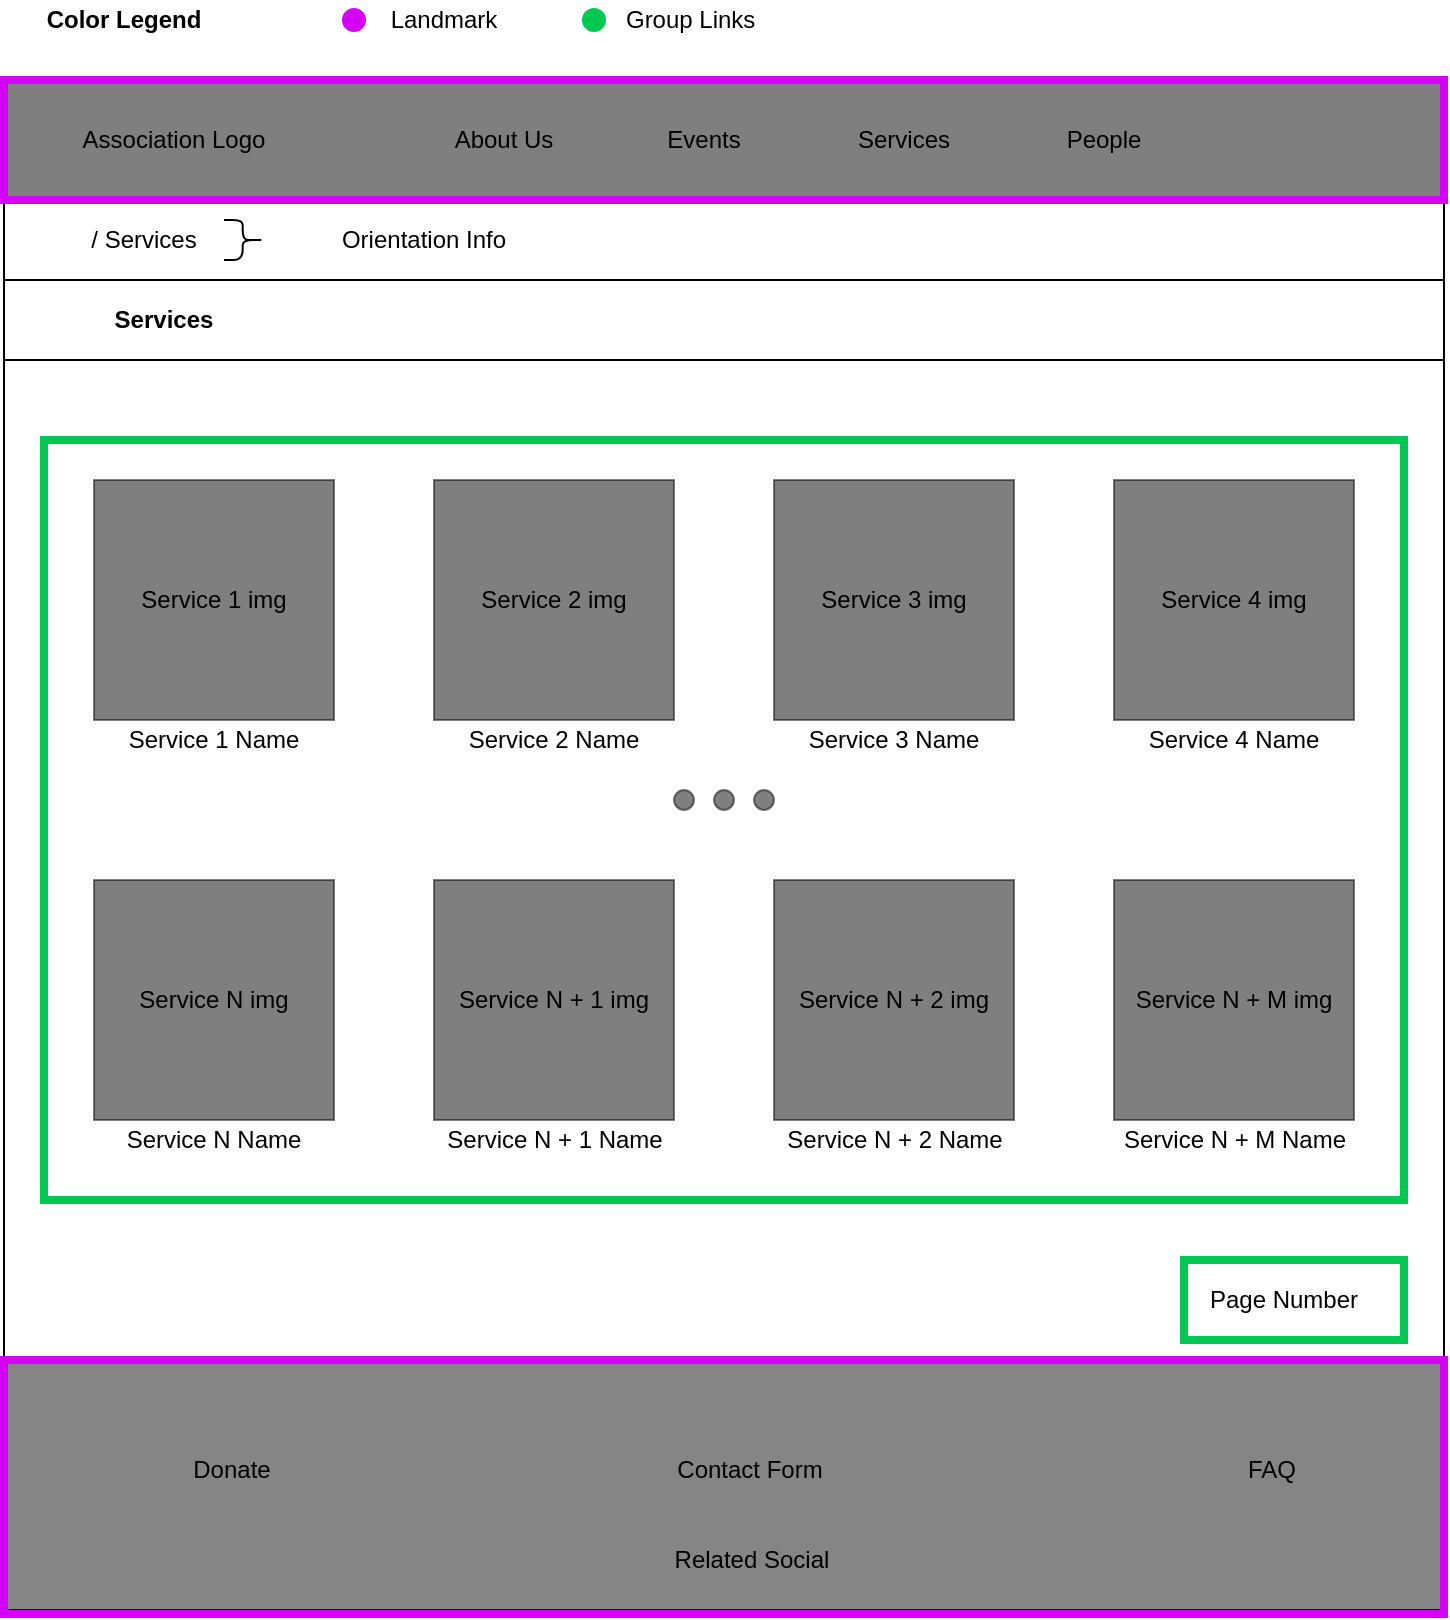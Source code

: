 <mxfile version="12.9.14" type="device"><diagram id="FJM6Vmq2a5Ttb_jY3mwE" name="Page-1"><mxGraphModel dx="920" dy="456" grid="1" gridSize="10" guides="1" tooltips="1" connect="1" arrows="1" fold="1" page="1" pageScale="1" pageWidth="827" pageHeight="1169" math="0" shadow="0"><root><mxCell id="0"/><mxCell id="1" parent="0"/><mxCell id="DDU2CZ-y-U2Bd8dDzV6b-77" value="&lt;span style=&quot;font-weight: normal&quot;&gt;&lt;font color=&quot;#000000&quot;&gt;&amp;nbsp; Group Links&lt;/font&gt;&lt;/span&gt;" style="text;html=1;strokeColor=none;fillColor=none;align=center;verticalAlign=middle;whiteSpace=wrap;rounded=0;fontColor=#00C853;fontStyle=1" parent="1" vertex="1"><mxGeometry x="320" width="120" height="20" as="geometry"/></mxCell><mxCell id="DDU2CZ-y-U2Bd8dDzV6b-71" value="" style="rounded=0;whiteSpace=wrap;html=1;fillColor=none;strokeColor=#00C853;strokeWidth=4;" parent="1" vertex="1"><mxGeometry x="60" y="220" width="680" height="380" as="geometry"/></mxCell><mxCell id="DDU2CZ-y-U2Bd8dDzV6b-1" value="" style="rounded=0;whiteSpace=wrap;html=1;fillColor=#000000;gradientColor=none;opacity=50;" parent="1" vertex="1"><mxGeometry x="40" y="40" width="720" height="60" as="geometry"/></mxCell><mxCell id="DDU2CZ-y-U2Bd8dDzV6b-2" value="Association Logo" style="text;html=1;strokeColor=none;fillColor=none;align=center;verticalAlign=middle;whiteSpace=wrap;rounded=0;" parent="1" vertex="1"><mxGeometry x="60" y="60" width="130" height="20" as="geometry"/></mxCell><mxCell id="DDU2CZ-y-U2Bd8dDzV6b-3" value="About Us" style="text;html=1;strokeColor=none;fillColor=none;align=center;verticalAlign=middle;whiteSpace=wrap;rounded=0;" parent="1" vertex="1"><mxGeometry x="240" y="60" width="100" height="20" as="geometry"/></mxCell><mxCell id="DDU2CZ-y-U2Bd8dDzV6b-4" value="Events" style="text;html=1;strokeColor=none;fillColor=none;align=center;verticalAlign=middle;whiteSpace=wrap;rounded=0;" parent="1" vertex="1"><mxGeometry x="340" y="60" width="100" height="20" as="geometry"/></mxCell><mxCell id="DDU2CZ-y-U2Bd8dDzV6b-5" value="Services" style="text;html=1;strokeColor=none;fillColor=none;align=center;verticalAlign=middle;whiteSpace=wrap;rounded=0;" parent="1" vertex="1"><mxGeometry x="440" y="60" width="100" height="20" as="geometry"/></mxCell><mxCell id="DDU2CZ-y-U2Bd8dDzV6b-6" value="People" style="text;html=1;strokeColor=none;fillColor=none;align=center;verticalAlign=middle;whiteSpace=wrap;rounded=0;" parent="1" vertex="1"><mxGeometry x="540" y="60" width="100" height="20" as="geometry"/></mxCell><mxCell id="DDU2CZ-y-U2Bd8dDzV6b-7" value="&lt;span style=&quot;font-weight: normal&quot;&gt;&lt;font color=&quot;#000000&quot;&gt;Landmark&lt;/font&gt;&lt;/span&gt;" style="text;html=1;strokeColor=none;fillColor=none;align=center;verticalAlign=middle;whiteSpace=wrap;rounded=0;fontColor=#00C853;fontStyle=1" parent="1" vertex="1"><mxGeometry x="200" width="120" height="20" as="geometry"/></mxCell><mxCell id="DDU2CZ-y-U2Bd8dDzV6b-9" value="" style="rounded=0;whiteSpace=wrap;html=1;fillColor=#858585;gradientColor=none;" parent="1" vertex="1"><mxGeometry x="40" y="680" width="720" height="125" as="geometry"/></mxCell><mxCell id="DDU2CZ-y-U2Bd8dDzV6b-10" value="Related Social" style="text;html=1;strokeColor=none;fillColor=none;align=center;verticalAlign=middle;whiteSpace=wrap;rounded=0;" parent="1" vertex="1"><mxGeometry x="349" y="770" width="130" height="20" as="geometry"/></mxCell><mxCell id="DDU2CZ-y-U2Bd8dDzV6b-11" value="Contact Form" style="text;html=1;strokeColor=none;fillColor=none;align=center;verticalAlign=middle;whiteSpace=wrap;rounded=0;" parent="1" vertex="1"><mxGeometry x="348" y="725" width="130" height="20" as="geometry"/></mxCell><mxCell id="DDU2CZ-y-U2Bd8dDzV6b-12" value="FAQ" style="text;html=1;strokeColor=none;fillColor=none;align=center;verticalAlign=middle;whiteSpace=wrap;rounded=0;" parent="1" vertex="1"><mxGeometry x="609" y="725" width="130" height="20" as="geometry"/></mxCell><mxCell id="DDU2CZ-y-U2Bd8dDzV6b-13" value="Donate" style="text;html=1;strokeColor=none;fillColor=none;align=center;verticalAlign=middle;whiteSpace=wrap;rounded=0;" parent="1" vertex="1"><mxGeometry x="89" y="725" width="130" height="20" as="geometry"/></mxCell><mxCell id="DDU2CZ-y-U2Bd8dDzV6b-14" value="" style="endArrow=none;html=1;entryX=0;entryY=1;entryDx=0;entryDy=0;exitX=0;exitY=0;exitDx=0;exitDy=0;" parent="1" source="DDU2CZ-y-U2Bd8dDzV6b-9" target="DDU2CZ-y-U2Bd8dDzV6b-1" edge="1"><mxGeometry width="50" height="50" relative="1" as="geometry"><mxPoint x="40" y="280" as="sourcePoint"/><mxPoint x="100" y="140" as="targetPoint"/></mxGeometry></mxCell><mxCell id="DDU2CZ-y-U2Bd8dDzV6b-15" value="" style="endArrow=none;html=1;entryX=0;entryY=1;entryDx=0;entryDy=0;exitX=1;exitY=0;exitDx=0;exitDy=0;" parent="1" source="DDU2CZ-y-U2Bd8dDzV6b-22" edge="1"><mxGeometry width="50" height="50" relative="1" as="geometry"><mxPoint x="760" y="520.0" as="sourcePoint"/><mxPoint x="760.0" y="100" as="targetPoint"/></mxGeometry></mxCell><mxCell id="DDU2CZ-y-U2Bd8dDzV6b-21" value="" style="rounded=0;whiteSpace=wrap;html=1;fillColor=none;strokeColor=#D500F9;strokeWidth=4;" parent="1" vertex="1"><mxGeometry x="40" y="40" width="720" height="60" as="geometry"/></mxCell><mxCell id="DDU2CZ-y-U2Bd8dDzV6b-22" value="" style="rounded=0;whiteSpace=wrap;html=1;fillColor=none;strokeColor=#D500F9;strokeWidth=4;" parent="1" vertex="1"><mxGeometry x="40" y="680" width="720" height="127" as="geometry"/></mxCell><mxCell id="DDU2CZ-y-U2Bd8dDzV6b-23" value="" style="endArrow=none;html=1;fontColor=#FF5131;" parent="1" edge="1"><mxGeometry width="50" height="50" relative="1" as="geometry"><mxPoint x="40" y="140" as="sourcePoint"/><mxPoint x="760" y="140" as="targetPoint"/></mxGeometry></mxCell><mxCell id="DDU2CZ-y-U2Bd8dDzV6b-25" value="/ Services" style="text;html=1;strokeColor=none;fillColor=none;align=center;verticalAlign=middle;whiteSpace=wrap;rounded=0;fontColor=#000000;opacity=50;" parent="1" vertex="1"><mxGeometry x="60" y="110" width="100" height="20" as="geometry"/></mxCell><mxCell id="DDU2CZ-y-U2Bd8dDzV6b-26" value="Services" style="text;html=1;strokeColor=none;fillColor=none;align=center;verticalAlign=middle;whiteSpace=wrap;rounded=0;fontColor=#000000;opacity=50;fontStyle=1" parent="1" vertex="1"><mxGeometry x="40" y="150" width="160" height="20" as="geometry"/></mxCell><mxCell id="DDU2CZ-y-U2Bd8dDzV6b-27" value="" style="shape=curlyBracket;whiteSpace=wrap;html=1;rounded=1;strokeColor=#000000;strokeWidth=1;fillColor=#000000;gradientColor=none;fontColor=#000000;rotation=-180;size=0.533;" parent="1" vertex="1"><mxGeometry x="150" y="110" width="20" height="20" as="geometry"/></mxCell><mxCell id="DDU2CZ-y-U2Bd8dDzV6b-28" value="Orientation Info" style="text;html=1;strokeColor=none;fillColor=none;align=center;verticalAlign=middle;whiteSpace=wrap;rounded=0;fontColor=#000000;opacity=50;" parent="1" vertex="1"><mxGeometry x="180" y="110" width="140" height="20" as="geometry"/></mxCell><mxCell id="DDU2CZ-y-U2Bd8dDzV6b-29" value="" style="endArrow=none;html=1;fontColor=#FF5131;" parent="1" edge="1"><mxGeometry width="50" height="50" relative="1" as="geometry"><mxPoint x="40" y="180" as="sourcePoint"/><mxPoint x="760" y="180" as="targetPoint"/></mxGeometry></mxCell><mxCell id="DDU2CZ-y-U2Bd8dDzV6b-53" value="Service 2 img" style="rounded=0;whiteSpace=wrap;html=1;strokeColor=#000000;strokeWidth=1;fillColor=#000000;gradientColor=none;fontColor=#000000;opacity=50;" parent="1" vertex="1"><mxGeometry x="255" y="240" width="120" height="120" as="geometry"/></mxCell><mxCell id="DDU2CZ-y-U2Bd8dDzV6b-54" value="Service 3 img" style="rounded=0;whiteSpace=wrap;html=1;strokeColor=#000000;strokeWidth=1;fillColor=#000000;gradientColor=none;fontColor=#000000;opacity=50;" parent="1" vertex="1"><mxGeometry x="425" y="240" width="120" height="120" as="geometry"/></mxCell><mxCell id="DDU2CZ-y-U2Bd8dDzV6b-55" value="Service 4 img" style="rounded=0;whiteSpace=wrap;html=1;strokeColor=#000000;strokeWidth=1;fillColor=#000000;gradientColor=none;fontColor=#000000;opacity=50;" parent="1" vertex="1"><mxGeometry x="595" y="240" width="120" height="120" as="geometry"/></mxCell><mxCell id="DDU2CZ-y-U2Bd8dDzV6b-56" value="Service N + 1 img" style="rounded=0;whiteSpace=wrap;html=1;strokeColor=#000000;strokeWidth=1;fillColor=#000000;gradientColor=none;fontColor=#000000;opacity=50;" parent="1" vertex="1"><mxGeometry x="255" y="440" width="120" height="120" as="geometry"/></mxCell><mxCell id="DDU2CZ-y-U2Bd8dDzV6b-58" value="" style="ellipse;whiteSpace=wrap;html=1;aspect=fixed;strokeColor=#000000;strokeWidth=1;fillColor=#000000;gradientColor=none;fontColor=#000000;opacity=50;" parent="1" vertex="1"><mxGeometry x="375" y="395" width="10" height="10" as="geometry"/></mxCell><mxCell id="DDU2CZ-y-U2Bd8dDzV6b-59" value="" style="ellipse;whiteSpace=wrap;html=1;aspect=fixed;strokeColor=#000000;strokeWidth=1;fillColor=#000000;gradientColor=none;fontColor=#000000;opacity=50;" parent="1" vertex="1"><mxGeometry x="395" y="395" width="10" height="10" as="geometry"/></mxCell><mxCell id="DDU2CZ-y-U2Bd8dDzV6b-60" value="" style="ellipse;whiteSpace=wrap;html=1;aspect=fixed;strokeColor=#000000;strokeWidth=1;fillColor=#000000;gradientColor=none;fontColor=#000000;opacity=50;" parent="1" vertex="1"><mxGeometry x="415" y="395" width="10" height="10" as="geometry"/></mxCell><mxCell id="DDU2CZ-y-U2Bd8dDzV6b-62" value="Service N + M img" style="rounded=0;whiteSpace=wrap;html=1;strokeColor=#000000;strokeWidth=1;fillColor=#000000;gradientColor=none;fontColor=#000000;opacity=50;" parent="1" vertex="1"><mxGeometry x="595" y="440" width="120" height="120" as="geometry"/></mxCell><mxCell id="DDU2CZ-y-U2Bd8dDzV6b-63" value="Service N + 2 img" style="rounded=0;whiteSpace=wrap;html=1;strokeColor=#000000;strokeWidth=1;fillColor=#000000;gradientColor=none;fontColor=#000000;opacity=50;" parent="1" vertex="1"><mxGeometry x="425" y="440" width="120" height="120" as="geometry"/></mxCell><mxCell id="DDU2CZ-y-U2Bd8dDzV6b-64" value="Page Number" style="text;html=1;strokeColor=none;fillColor=none;align=center;verticalAlign=middle;whiteSpace=wrap;rounded=0;fontColor=#000000;opacity=50;" parent="1" vertex="1"><mxGeometry x="640" y="640" width="80" height="20" as="geometry"/></mxCell><mxCell id="DDU2CZ-y-U2Bd8dDzV6b-72" value="" style="rounded=0;whiteSpace=wrap;html=1;fillColor=none;strokeColor=#00C853;strokeWidth=4;" parent="1" vertex="1"><mxGeometry x="630" y="630" width="110" height="40" as="geometry"/></mxCell><mxCell id="DDU2CZ-y-U2Bd8dDzV6b-73" value="Color Legend" style="text;html=1;strokeColor=none;fillColor=none;align=center;verticalAlign=middle;whiteSpace=wrap;rounded=0;fontColor=#000000;opacity=50;fontStyle=1" parent="1" vertex="1"><mxGeometry x="40" width="120" height="20" as="geometry"/></mxCell><mxCell id="DDU2CZ-y-U2Bd8dDzV6b-75" value="" style="ellipse;whiteSpace=wrap;html=1;aspect=fixed;strokeColor=#D500F9;strokeWidth=2;fillColor=#d500f9;gradientColor=none;fontColor=#000000;align=center;" parent="1" vertex="1"><mxGeometry x="210" y="5" width="10" height="10" as="geometry"/></mxCell><mxCell id="DDU2CZ-y-U2Bd8dDzV6b-76" value="" style="ellipse;whiteSpace=wrap;html=1;aspect=fixed;strokeColor=#00C853;strokeWidth=2;fillColor=#00C853;gradientColor=none;fontColor=#000000;align=center;" parent="1" vertex="1"><mxGeometry x="330" y="5" width="10" height="10" as="geometry"/></mxCell><mxCell id="6rrIU_UrKcx6fIgfcx1o-1" value="Service 1 img" style="rounded=0;whiteSpace=wrap;html=1;strokeColor=#000000;strokeWidth=1;fillColor=#000000;gradientColor=none;fontColor=#000000;opacity=50;" vertex="1" parent="1"><mxGeometry x="85" y="240" width="120" height="120" as="geometry"/></mxCell><mxCell id="6rrIU_UrKcx6fIgfcx1o-2" value="Service N img" style="rounded=0;whiteSpace=wrap;html=1;strokeColor=#000000;strokeWidth=1;fillColor=#000000;gradientColor=none;fontColor=#000000;opacity=50;" vertex="1" parent="1"><mxGeometry x="85" y="440" width="120" height="120" as="geometry"/></mxCell><mxCell id="6rrIU_UrKcx6fIgfcx1o-6" value="Service 1 Name" style="text;html=1;strokeColor=none;fillColor=none;align=center;verticalAlign=middle;whiteSpace=wrap;rounded=0;" vertex="1" parent="1"><mxGeometry x="91.25" y="360" width="107.5" height="20" as="geometry"/></mxCell><mxCell id="6rrIU_UrKcx6fIgfcx1o-7" value="Service 2 Name" style="text;html=1;strokeColor=none;fillColor=none;align=center;verticalAlign=middle;whiteSpace=wrap;rounded=0;" vertex="1" parent="1"><mxGeometry x="261.25" y="360" width="107.5" height="20" as="geometry"/></mxCell><mxCell id="6rrIU_UrKcx6fIgfcx1o-9" value="Service 3 Name" style="text;html=1;strokeColor=none;fillColor=none;align=center;verticalAlign=middle;whiteSpace=wrap;rounded=0;" vertex="1" parent="1"><mxGeometry x="431.25" y="360" width="107.5" height="20" as="geometry"/></mxCell><mxCell id="6rrIU_UrKcx6fIgfcx1o-10" value="Service 4 Name" style="text;html=1;strokeColor=none;fillColor=none;align=center;verticalAlign=middle;whiteSpace=wrap;rounded=0;" vertex="1" parent="1"><mxGeometry x="601.25" y="360" width="107.5" height="20" as="geometry"/></mxCell><mxCell id="6rrIU_UrKcx6fIgfcx1o-11" value="Service N Name" style="text;html=1;strokeColor=none;fillColor=none;align=center;verticalAlign=middle;whiteSpace=wrap;rounded=0;" vertex="1" parent="1"><mxGeometry x="91.25" y="560" width="107.5" height="20" as="geometry"/></mxCell><mxCell id="6rrIU_UrKcx6fIgfcx1o-12" value="Service N + 1 Name" style="text;html=1;strokeColor=none;fillColor=none;align=center;verticalAlign=middle;whiteSpace=wrap;rounded=0;" vertex="1" parent="1"><mxGeometry x="250.63" y="560" width="128.75" height="20" as="geometry"/></mxCell><mxCell id="6rrIU_UrKcx6fIgfcx1o-13" value="Service N + 2 Name" style="text;html=1;strokeColor=none;fillColor=none;align=center;verticalAlign=middle;whiteSpace=wrap;rounded=0;" vertex="1" parent="1"><mxGeometry x="420.63" y="560" width="128.75" height="20" as="geometry"/></mxCell><mxCell id="6rrIU_UrKcx6fIgfcx1o-14" value="Service N + M Name" style="text;html=1;strokeColor=none;fillColor=none;align=center;verticalAlign=middle;whiteSpace=wrap;rounded=0;" vertex="1" parent="1"><mxGeometry x="590.63" y="560" width="128.75" height="20" as="geometry"/></mxCell></root></mxGraphModel></diagram></mxfile>